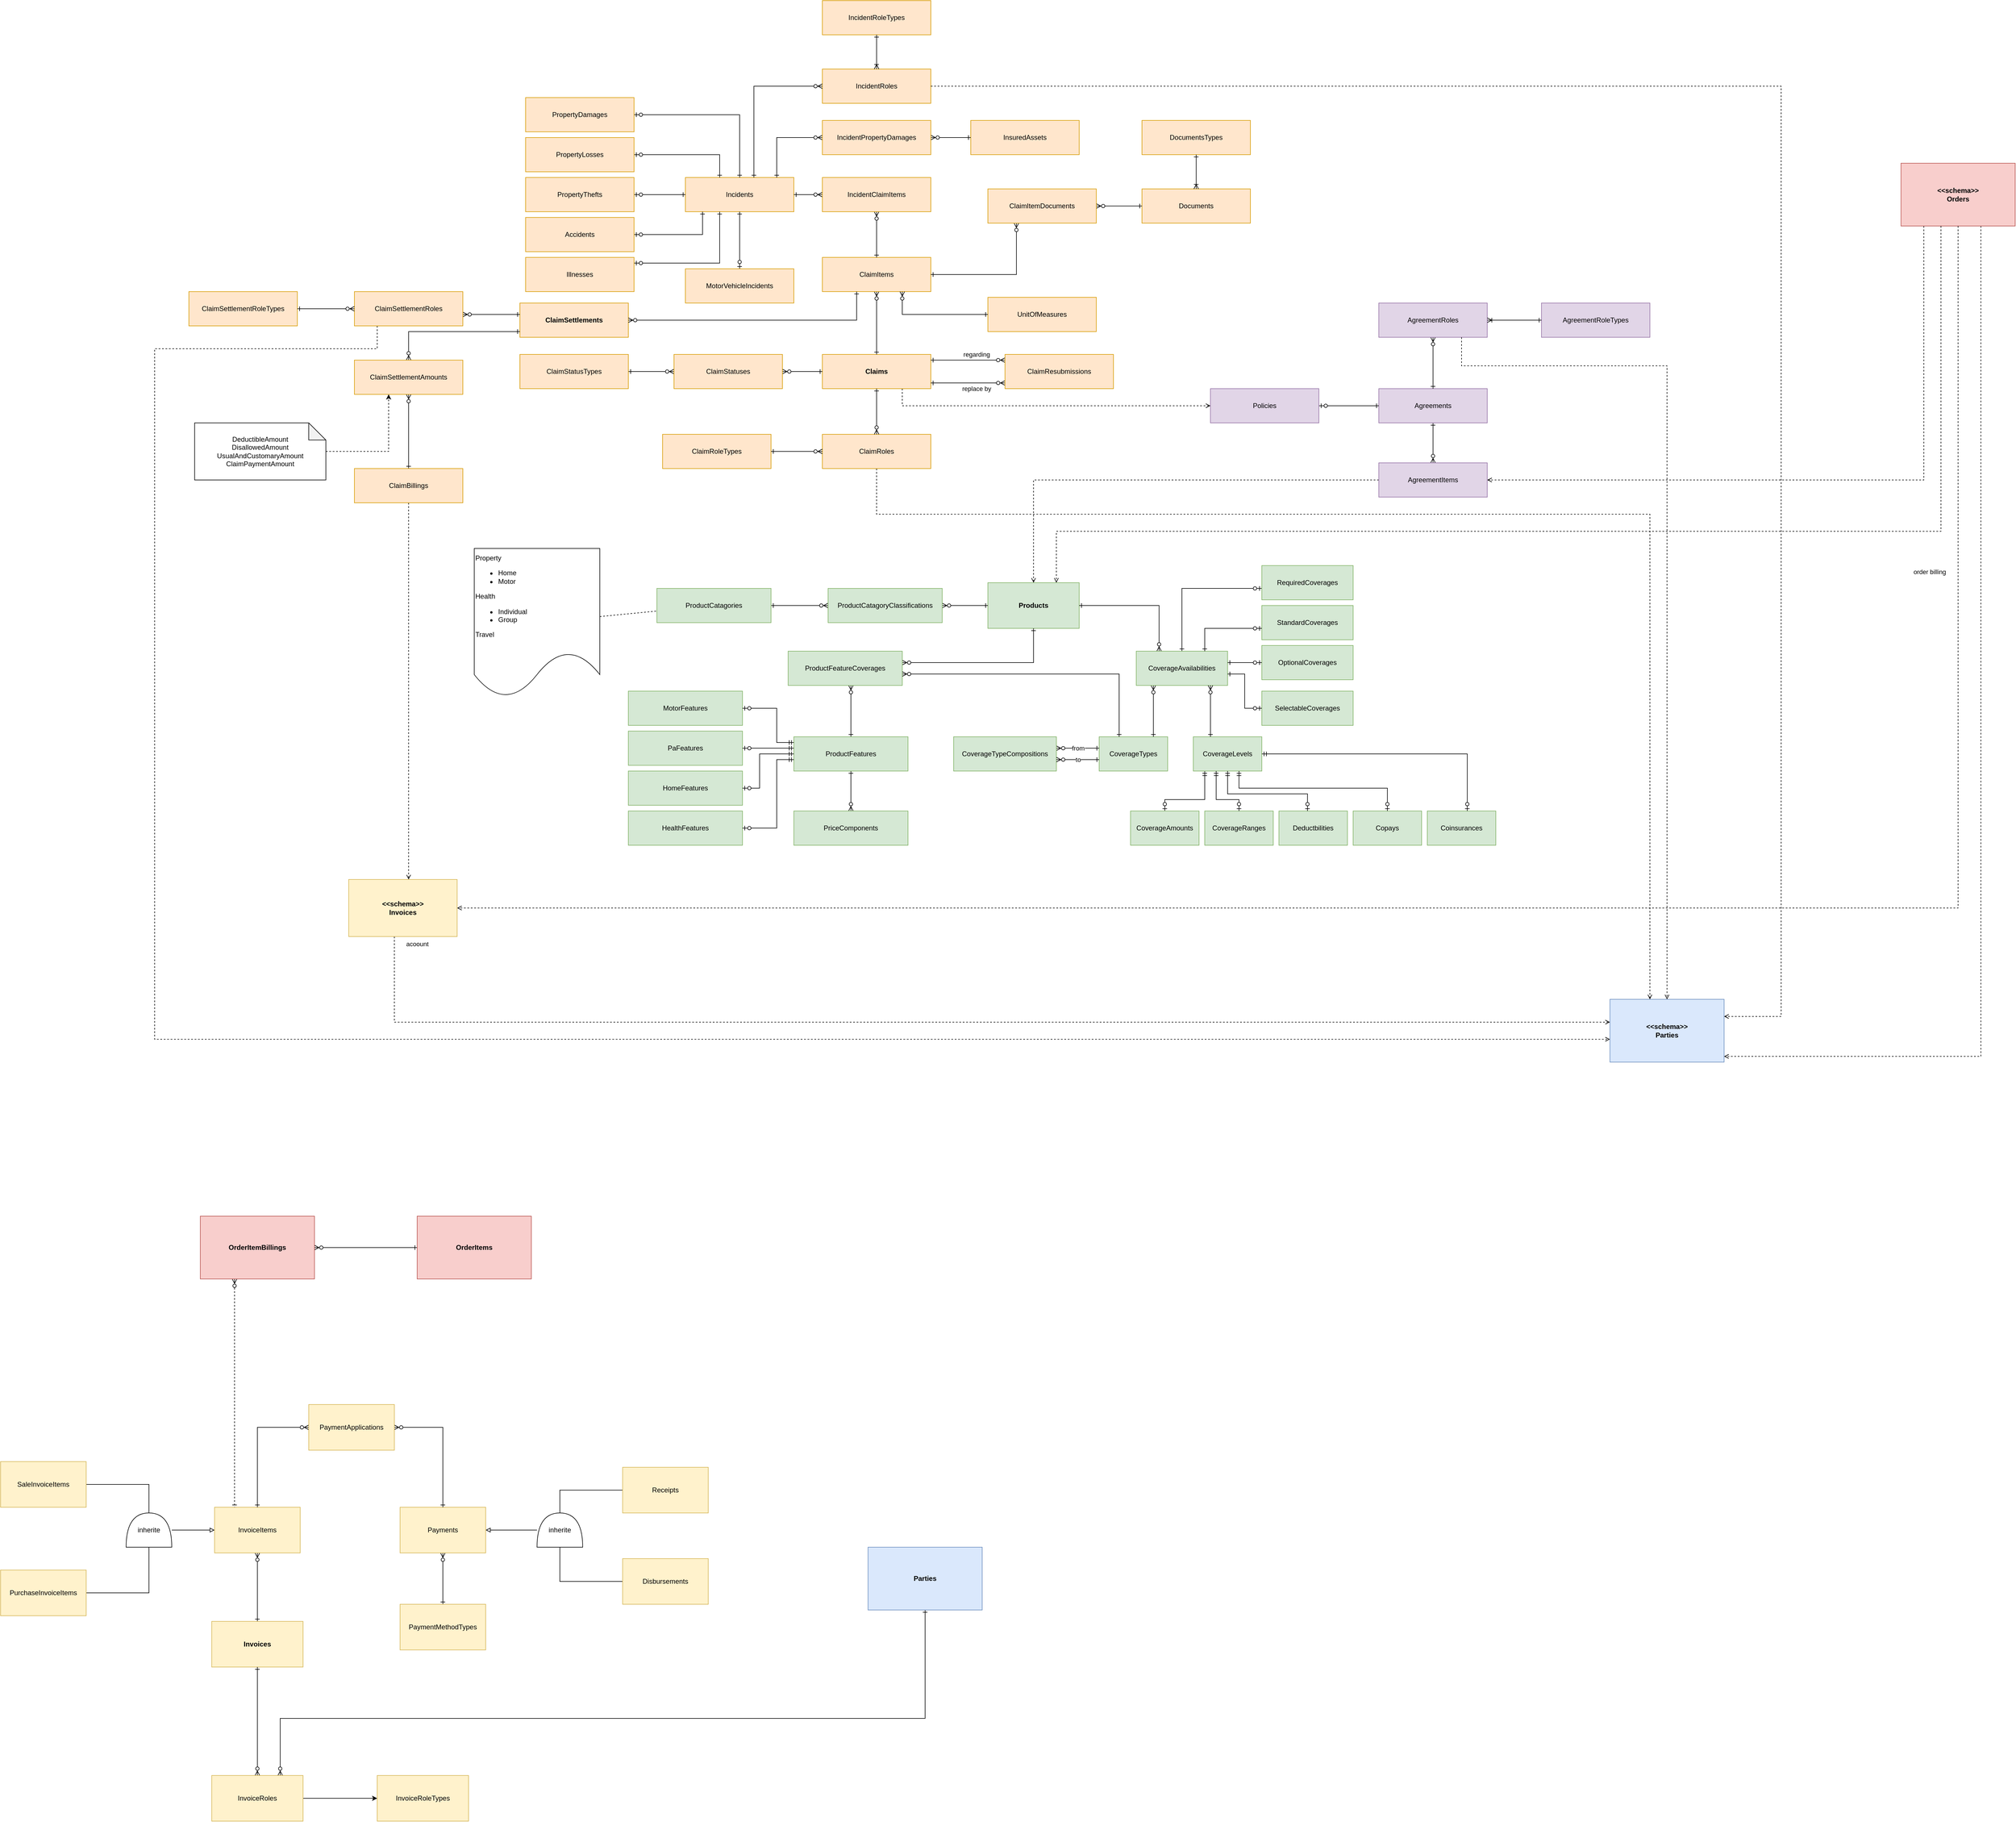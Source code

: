 <mxfile version="28.0.7">
  <diagram name="Page-1" id="UG3h2oHKd8cI5t2Z76ql">
    <mxGraphModel dx="2864" dy="1684" grid="1" gridSize="10" guides="1" tooltips="1" connect="1" arrows="1" fold="1" page="1" pageScale="1" pageWidth="850" pageHeight="1100" math="0" shadow="0">
      <root>
        <mxCell id="0" />
        <mxCell id="1" parent="0" />
        <mxCell id="Gwfefa4xqPAHv9ycmTIK-1" value="Products" style="rounded=0;whiteSpace=wrap;html=1;fontStyle=1;fillColor=#d5e8d4;strokeColor=#82b366;" parent="1" vertex="1">
          <mxGeometry x="230" y="240" width="160" height="80" as="geometry" />
        </mxCell>
        <mxCell id="Gwfefa4xqPAHv9ycmTIK-2" value="CoverageTypes" style="rounded=0;whiteSpace=wrap;html=1;fillColor=#d5e8d4;strokeColor=#82b366;" parent="1" vertex="1">
          <mxGeometry x="425" y="510" width="120" height="60" as="geometry" />
        </mxCell>
        <mxCell id="Gwfefa4xqPAHv9ycmTIK-4" style="edgeStyle=orthogonalEdgeStyle;rounded=0;orthogonalLoop=1;jettySize=auto;html=1;endArrow=ERone;endFill=0;startArrow=ERzeroToMany;startFill=0;" parent="1" source="Gwfefa4xqPAHv9ycmTIK-3" target="Gwfefa4xqPAHv9ycmTIK-2" edge="1">
          <mxGeometry relative="1" as="geometry">
            <Array as="points">
              <mxPoint x="520" y="470" />
              <mxPoint x="520" y="470" />
            </Array>
          </mxGeometry>
        </mxCell>
        <mxCell id="Gwfefa4xqPAHv9ycmTIK-18" style="edgeStyle=orthogonalEdgeStyle;rounded=0;orthogonalLoop=1;jettySize=auto;html=1;endArrow=ERone;endFill=0;startArrow=ERzeroToMany;startFill=0;" parent="1" source="Gwfefa4xqPAHv9ycmTIK-3" target="Gwfefa4xqPAHv9ycmTIK-1" edge="1">
          <mxGeometry relative="1" as="geometry">
            <Array as="points">
              <mxPoint x="530" y="280" />
            </Array>
          </mxGeometry>
        </mxCell>
        <mxCell id="Gwfefa4xqPAHv9ycmTIK-20" style="edgeStyle=orthogonalEdgeStyle;rounded=0;orthogonalLoop=1;jettySize=auto;html=1;startArrow=ERone;startFill=0;endArrow=ERzeroToOne;endFill=0;" parent="1" source="Gwfefa4xqPAHv9ycmTIK-3" target="Gwfefa4xqPAHv9ycmTIK-19" edge="1">
          <mxGeometry relative="1" as="geometry">
            <Array as="points">
              <mxPoint x="570" y="250" />
            </Array>
          </mxGeometry>
        </mxCell>
        <mxCell id="Gwfefa4xqPAHv9ycmTIK-3" value="CoverageAvailabilities" style="rounded=0;whiteSpace=wrap;html=1;fillColor=#d5e8d4;strokeColor=#82b366;" parent="1" vertex="1">
          <mxGeometry x="490" y="360" width="160" height="60" as="geometry" />
        </mxCell>
        <mxCell id="Gwfefa4xqPAHv9ycmTIK-13" style="edgeStyle=orthogonalEdgeStyle;rounded=0;orthogonalLoop=1;jettySize=auto;html=1;startArrow=ERmandOne;startFill=0;endArrow=ERzeroToOne;endFill=0;" parent="1" source="Gwfefa4xqPAHv9ycmTIK-5" target="Gwfefa4xqPAHv9ycmTIK-8" edge="1">
          <mxGeometry relative="1" as="geometry">
            <Array as="points">
              <mxPoint x="610" y="620" />
              <mxPoint x="540" y="620" />
            </Array>
          </mxGeometry>
        </mxCell>
        <mxCell id="Gwfefa4xqPAHv9ycmTIK-5" value="CoverageLevels" style="rounded=0;whiteSpace=wrap;html=1;fillColor=#d5e8d4;strokeColor=#82b366;" parent="1" vertex="1">
          <mxGeometry x="590" y="510" width="120" height="60" as="geometry" />
        </mxCell>
        <mxCell id="Gwfefa4xqPAHv9ycmTIK-6" style="edgeStyle=orthogonalEdgeStyle;rounded=0;orthogonalLoop=1;jettySize=auto;html=1;endArrow=ERone;endFill=0;startArrow=ERzeroToMany;startFill=0;" parent="1" source="Gwfefa4xqPAHv9ycmTIK-3" target="Gwfefa4xqPAHv9ycmTIK-5" edge="1">
          <mxGeometry relative="1" as="geometry">
            <mxPoint x="640" y="450" as="sourcePoint" />
            <mxPoint x="640" y="550" as="targetPoint" />
            <Array as="points">
              <mxPoint x="620" y="470" />
              <mxPoint x="620" y="470" />
            </Array>
          </mxGeometry>
        </mxCell>
        <mxCell id="Gwfefa4xqPAHv9ycmTIK-8" value="CoverageAmounts" style="rounded=0;whiteSpace=wrap;html=1;fillColor=#d5e8d4;strokeColor=#82b366;" parent="1" vertex="1">
          <mxGeometry x="480" y="640" width="120" height="60" as="geometry" />
        </mxCell>
        <mxCell id="Gwfefa4xqPAHv9ycmTIK-9" value="CoverageRanges" style="rounded=0;whiteSpace=wrap;html=1;fillColor=#d5e8d4;strokeColor=#82b366;" parent="1" vertex="1">
          <mxGeometry x="610" y="640" width="120" height="60" as="geometry" />
        </mxCell>
        <mxCell id="Gwfefa4xqPAHv9ycmTIK-10" value="Deductbilities" style="rounded=0;whiteSpace=wrap;html=1;fillColor=#d5e8d4;strokeColor=#82b366;" parent="1" vertex="1">
          <mxGeometry x="740" y="640" width="120" height="60" as="geometry" />
        </mxCell>
        <mxCell id="Gwfefa4xqPAHv9ycmTIK-11" value="Copays" style="rounded=0;whiteSpace=wrap;html=1;fillColor=#d5e8d4;strokeColor=#82b366;" parent="1" vertex="1">
          <mxGeometry x="870" y="640" width="120" height="60" as="geometry" />
        </mxCell>
        <mxCell id="Gwfefa4xqPAHv9ycmTIK-12" value="Coinsurances" style="rounded=0;whiteSpace=wrap;html=1;fillColor=#d5e8d4;strokeColor=#82b366;" parent="1" vertex="1">
          <mxGeometry x="1000" y="640" width="120" height="60" as="geometry" />
        </mxCell>
        <mxCell id="Gwfefa4xqPAHv9ycmTIK-14" style="edgeStyle=orthogonalEdgeStyle;rounded=0;orthogonalLoop=1;jettySize=auto;html=1;startArrow=ERmandOne;startFill=0;endArrow=ERzeroToOne;endFill=0;" parent="1" source="Gwfefa4xqPAHv9ycmTIK-5" target="Gwfefa4xqPAHv9ycmTIK-9" edge="1">
          <mxGeometry relative="1" as="geometry">
            <mxPoint x="900" y="590" as="sourcePoint" />
            <mxPoint x="790" y="650" as="targetPoint" />
            <Array as="points">
              <mxPoint x="630" y="620" />
              <mxPoint x="670" y="620" />
            </Array>
          </mxGeometry>
        </mxCell>
        <mxCell id="Gwfefa4xqPAHv9ycmTIK-15" style="edgeStyle=orthogonalEdgeStyle;rounded=0;orthogonalLoop=1;jettySize=auto;html=1;startArrow=ERmandOne;startFill=0;endArrow=ERzeroToOne;endFill=0;" parent="1" source="Gwfefa4xqPAHv9ycmTIK-5" target="Gwfefa4xqPAHv9ycmTIK-10" edge="1">
          <mxGeometry relative="1" as="geometry">
            <mxPoint x="760" y="590" as="sourcePoint" />
            <mxPoint x="790" y="650" as="targetPoint" />
            <Array as="points">
              <mxPoint x="650" y="610" />
              <mxPoint x="790" y="610" />
            </Array>
          </mxGeometry>
        </mxCell>
        <mxCell id="Gwfefa4xqPAHv9ycmTIK-16" style="edgeStyle=orthogonalEdgeStyle;rounded=0;orthogonalLoop=1;jettySize=auto;html=1;startArrow=ERmandOne;startFill=0;endArrow=ERzeroToOne;endFill=0;" parent="1" source="Gwfefa4xqPAHv9ycmTIK-5" target="Gwfefa4xqPAHv9ycmTIK-11" edge="1">
          <mxGeometry relative="1" as="geometry">
            <mxPoint x="800" y="570" as="sourcePoint" />
            <mxPoint x="940" y="630" as="targetPoint" />
            <Array as="points">
              <mxPoint x="670" y="600" />
              <mxPoint x="930" y="600" />
            </Array>
          </mxGeometry>
        </mxCell>
        <mxCell id="Gwfefa4xqPAHv9ycmTIK-17" style="edgeStyle=orthogonalEdgeStyle;rounded=0;orthogonalLoop=1;jettySize=auto;html=1;startArrow=ERmandOne;startFill=0;endArrow=ERzeroToOne;endFill=0;" parent="1" source="Gwfefa4xqPAHv9ycmTIK-5" target="Gwfefa4xqPAHv9ycmTIK-12" edge="1">
          <mxGeometry relative="1" as="geometry">
            <mxPoint x="880" y="560" as="sourcePoint" />
            <mxPoint x="1020" y="620" as="targetPoint" />
            <Array as="points">
              <mxPoint x="1070" y="540" />
            </Array>
          </mxGeometry>
        </mxCell>
        <mxCell id="Gwfefa4xqPAHv9ycmTIK-19" value="RequiredCoverages" style="rounded=0;whiteSpace=wrap;html=1;fillColor=#d5e8d4;strokeColor=#82b366;" parent="1" vertex="1">
          <mxGeometry x="710" y="210" width="160" height="60" as="geometry" />
        </mxCell>
        <mxCell id="Gwfefa4xqPAHv9ycmTIK-21" value="StandardCoverages" style="rounded=0;whiteSpace=wrap;html=1;fillColor=#d5e8d4;strokeColor=#82b366;" parent="1" vertex="1">
          <mxGeometry x="710" y="280" width="160" height="60" as="geometry" />
        </mxCell>
        <mxCell id="Gwfefa4xqPAHv9ycmTIK-22" value="OptionalCoverages" style="rounded=0;whiteSpace=wrap;html=1;fillColor=#d5e8d4;strokeColor=#82b366;" parent="1" vertex="1">
          <mxGeometry x="710" y="350" width="160" height="60" as="geometry" />
        </mxCell>
        <mxCell id="Gwfefa4xqPAHv9ycmTIK-23" value="SelectableCoverages" style="rounded=0;whiteSpace=wrap;html=1;fillColor=#d5e8d4;strokeColor=#82b366;" parent="1" vertex="1">
          <mxGeometry x="710" y="430" width="160" height="60" as="geometry" />
        </mxCell>
        <mxCell id="Gwfefa4xqPAHv9ycmTIK-24" style="edgeStyle=orthogonalEdgeStyle;rounded=0;orthogonalLoop=1;jettySize=auto;html=1;startArrow=ERone;startFill=0;endArrow=ERzeroToOne;endFill=0;" parent="1" source="Gwfefa4xqPAHv9ycmTIK-3" target="Gwfefa4xqPAHv9ycmTIK-21" edge="1">
          <mxGeometry relative="1" as="geometry">
            <mxPoint x="920" y="430" as="sourcePoint" />
            <mxPoint x="1060" y="320" as="targetPoint" />
            <Array as="points">
              <mxPoint x="610" y="320" />
            </Array>
          </mxGeometry>
        </mxCell>
        <mxCell id="Gwfefa4xqPAHv9ycmTIK-25" style="edgeStyle=orthogonalEdgeStyle;rounded=0;orthogonalLoop=1;jettySize=auto;html=1;startArrow=ERone;startFill=0;endArrow=ERzeroToOne;endFill=0;" parent="1" source="Gwfefa4xqPAHv9ycmTIK-3" target="Gwfefa4xqPAHv9ycmTIK-22" edge="1">
          <mxGeometry relative="1" as="geometry">
            <mxPoint x="930" y="450" as="sourcePoint" />
            <mxPoint x="1030" y="410" as="targetPoint" />
            <Array as="points">
              <mxPoint x="670" y="380" />
              <mxPoint x="670" y="380" />
            </Array>
          </mxGeometry>
        </mxCell>
        <mxCell id="Gwfefa4xqPAHv9ycmTIK-26" style="edgeStyle=orthogonalEdgeStyle;rounded=0;orthogonalLoop=1;jettySize=auto;html=1;startArrow=ERone;startFill=0;endArrow=ERzeroToOne;endFill=0;" parent="1" source="Gwfefa4xqPAHv9ycmTIK-3" target="Gwfefa4xqPAHv9ycmTIK-23" edge="1">
          <mxGeometry relative="1" as="geometry">
            <mxPoint x="670" y="440" as="sourcePoint" />
            <mxPoint x="730" y="440" as="targetPoint" />
            <Array as="points">
              <mxPoint x="680" y="400" />
              <mxPoint x="680" y="460" />
            </Array>
          </mxGeometry>
        </mxCell>
        <mxCell id="Gwfefa4xqPAHv9ycmTIK-28" value="from" style="edgeStyle=orthogonalEdgeStyle;rounded=0;orthogonalLoop=1;jettySize=auto;html=1;endArrow=ERone;endFill=0;startArrow=ERzeroToMany;startFill=0;" parent="1" source="Gwfefa4xqPAHv9ycmTIK-27" target="Gwfefa4xqPAHv9ycmTIK-2" edge="1">
          <mxGeometry relative="1" as="geometry">
            <Array as="points">
              <mxPoint x="390" y="530" />
              <mxPoint x="390" y="530" />
            </Array>
          </mxGeometry>
        </mxCell>
        <mxCell id="Gwfefa4xqPAHv9ycmTIK-27" value="CoverageTypeCompositions" style="rounded=0;whiteSpace=wrap;html=1;fillColor=#d5e8d4;strokeColor=#82b366;" parent="1" vertex="1">
          <mxGeometry x="170" y="510" width="180" height="60" as="geometry" />
        </mxCell>
        <mxCell id="Gwfefa4xqPAHv9ycmTIK-29" value="to" style="edgeStyle=orthogonalEdgeStyle;rounded=0;orthogonalLoop=1;jettySize=auto;html=1;endArrow=ERone;endFill=0;startArrow=ERzeroToMany;startFill=0;" parent="1" source="Gwfefa4xqPAHv9ycmTIK-27" target="Gwfefa4xqPAHv9ycmTIK-2" edge="1">
          <mxGeometry relative="1" as="geometry">
            <mxPoint x="370" y="570" as="sourcePoint" />
            <mxPoint x="480" y="570" as="targetPoint" />
            <Array as="points">
              <mxPoint x="370" y="550" />
              <mxPoint x="370" y="550" />
            </Array>
          </mxGeometry>
        </mxCell>
        <mxCell id="Gwfefa4xqPAHv9ycmTIK-31" style="edgeStyle=orthogonalEdgeStyle;rounded=0;orthogonalLoop=1;jettySize=auto;html=1;endArrow=ERone;endFill=0;startArrow=ERzeroToMany;startFill=0;" parent="1" source="Gwfefa4xqPAHv9ycmTIK-30" target="Gwfefa4xqPAHv9ycmTIK-1" edge="1">
          <mxGeometry relative="1" as="geometry">
            <Array as="points">
              <mxPoint x="10" y="280" />
            </Array>
          </mxGeometry>
        </mxCell>
        <mxCell id="Gwfefa4xqPAHv9ycmTIK-33" style="edgeStyle=orthogonalEdgeStyle;rounded=0;orthogonalLoop=1;jettySize=auto;html=1;endArrow=ERone;endFill=0;startArrow=ERzeroToMany;startFill=0;" parent="1" source="Gwfefa4xqPAHv9ycmTIK-30" target="Gwfefa4xqPAHv9ycmTIK-32" edge="1">
          <mxGeometry relative="1" as="geometry" />
        </mxCell>
        <mxCell id="Gwfefa4xqPAHv9ycmTIK-30" value="ProductCatagoryClassifications" style="rounded=0;whiteSpace=wrap;html=1;fillColor=#d5e8d4;strokeColor=#82b366;" parent="1" vertex="1">
          <mxGeometry x="-50" y="250" width="200" height="60" as="geometry" />
        </mxCell>
        <mxCell id="Gwfefa4xqPAHv9ycmTIK-32" value="ProductCatagories" style="rounded=0;whiteSpace=wrap;html=1;fillColor=#d5e8d4;strokeColor=#82b366;" parent="1" vertex="1">
          <mxGeometry x="-350" y="250" width="200" height="60" as="geometry" />
        </mxCell>
        <mxCell id="Gwfefa4xqPAHv9ycmTIK-35" style="rounded=0;orthogonalLoop=1;jettySize=auto;html=1;dashed=1;endArrow=none;endFill=0;" parent="1" source="Gwfefa4xqPAHv9ycmTIK-34" target="Gwfefa4xqPAHv9ycmTIK-32" edge="1">
          <mxGeometry relative="1" as="geometry" />
        </mxCell>
        <mxCell id="Gwfefa4xqPAHv9ycmTIK-34" value="Property&lt;div style=&quot;&quot;&gt;&lt;ul&gt;&lt;li&gt;Home&lt;/li&gt;&lt;li&gt;Motor&lt;/li&gt;&lt;/ul&gt;&lt;/div&gt;&lt;div&gt;Health&lt;/div&gt;&lt;div&gt;&lt;ul&gt;&lt;li&gt;Individual&lt;/li&gt;&lt;li&gt;Group&lt;/li&gt;&lt;/ul&gt;&lt;div&gt;Travel&lt;/div&gt;&lt;/div&gt;&lt;div&gt;&lt;br&gt;&lt;/div&gt;" style="shape=document;whiteSpace=wrap;html=1;boundedLbl=1;align=left;verticalAlign=middle;" parent="1" vertex="1">
          <mxGeometry x="-670" y="180" width="220" height="260" as="geometry" />
        </mxCell>
        <mxCell id="Gwfefa4xqPAHv9ycmTIK-39" style="edgeStyle=orthogonalEdgeStyle;rounded=0;orthogonalLoop=1;jettySize=auto;html=1;endArrow=ERone;endFill=0;startArrow=ERzeroToMany;startFill=0;" parent="1" source="Gwfefa4xqPAHv9ycmTIK-38" target="Gwfefa4xqPAHv9ycmTIK-1" edge="1">
          <mxGeometry relative="1" as="geometry">
            <Array as="points">
              <mxPoint x="310" y="380" />
            </Array>
          </mxGeometry>
        </mxCell>
        <mxCell id="Gwfefa4xqPAHv9ycmTIK-43" style="edgeStyle=orthogonalEdgeStyle;rounded=0;orthogonalLoop=1;jettySize=auto;html=1;startArrow=ERzeroToMany;startFill=0;endArrow=ERone;endFill=0;" parent="1" source="Gwfefa4xqPAHv9ycmTIK-38" target="Gwfefa4xqPAHv9ycmTIK-40" edge="1">
          <mxGeometry relative="1" as="geometry">
            <Array as="points">
              <mxPoint x="-10" y="450" />
              <mxPoint x="-10" y="450" />
            </Array>
          </mxGeometry>
        </mxCell>
        <mxCell id="Gwfefa4xqPAHv9ycmTIK-38" value="ProductFeatureCoverages" style="rounded=0;whiteSpace=wrap;html=1;fillColor=#d5e8d4;strokeColor=#82b366;" parent="1" vertex="1">
          <mxGeometry x="-120" y="360" width="200" height="60" as="geometry" />
        </mxCell>
        <mxCell id="Gwfefa4xqPAHv9ycmTIK-42" style="edgeStyle=orthogonalEdgeStyle;rounded=0;orthogonalLoop=1;jettySize=auto;html=1;startArrow=ERone;startFill=0;endArrow=ERzeroToMany;endFill=0;" parent="1" source="Gwfefa4xqPAHv9ycmTIK-40" target="Gwfefa4xqPAHv9ycmTIK-41" edge="1">
          <mxGeometry relative="1" as="geometry" />
        </mxCell>
        <mxCell id="Gwfefa4xqPAHv9ycmTIK-40" value="ProductFeatures" style="rounded=0;whiteSpace=wrap;html=1;fillColor=#d5e8d4;strokeColor=#82b366;" parent="1" vertex="1">
          <mxGeometry x="-110" y="510" width="200" height="60" as="geometry" />
        </mxCell>
        <mxCell id="Gwfefa4xqPAHv9ycmTIK-41" value="PriceComponents" style="rounded=0;whiteSpace=wrap;html=1;fillColor=#d5e8d4;strokeColor=#82b366;" parent="1" vertex="1">
          <mxGeometry x="-110" y="640" width="200" height="60" as="geometry" />
        </mxCell>
        <mxCell id="Gwfefa4xqPAHv9ycmTIK-44" style="edgeStyle=orthogonalEdgeStyle;rounded=0;orthogonalLoop=1;jettySize=auto;html=1;endArrow=ERone;endFill=0;startArrow=ERzeroToMany;startFill=0;" parent="1" source="Gwfefa4xqPAHv9ycmTIK-38" target="Gwfefa4xqPAHv9ycmTIK-2" edge="1">
          <mxGeometry relative="1" as="geometry">
            <mxPoint x="260" y="530" as="sourcePoint" />
            <mxPoint x="490" y="470" as="targetPoint" />
            <Array as="points">
              <mxPoint x="460" y="400" />
            </Array>
          </mxGeometry>
        </mxCell>
        <mxCell id="Gwfefa4xqPAHv9ycmTIK-45" value="MotorFeatures" style="rounded=0;whiteSpace=wrap;html=1;fillColor=#d5e8d4;strokeColor=#82b366;" parent="1" vertex="1">
          <mxGeometry x="-400" y="430" width="200" height="60" as="geometry" />
        </mxCell>
        <mxCell id="Gwfefa4xqPAHv9ycmTIK-46" value="PaFeatures" style="rounded=0;whiteSpace=wrap;html=1;fillColor=#d5e8d4;strokeColor=#82b366;" parent="1" vertex="1">
          <mxGeometry x="-400" y="500" width="200" height="60" as="geometry" />
        </mxCell>
        <mxCell id="Gwfefa4xqPAHv9ycmTIK-47" value="HomeFeatures" style="rounded=0;whiteSpace=wrap;html=1;fillColor=#d5e8d4;strokeColor=#82b366;" parent="1" vertex="1">
          <mxGeometry x="-400" y="570" width="200" height="60" as="geometry" />
        </mxCell>
        <mxCell id="Gwfefa4xqPAHv9ycmTIK-48" value="HealthFeatures" style="rounded=0;whiteSpace=wrap;html=1;fillColor=#d5e8d4;strokeColor=#82b366;" parent="1" vertex="1">
          <mxGeometry x="-400" y="640" width="200" height="60" as="geometry" />
        </mxCell>
        <mxCell id="Gwfefa4xqPAHv9ycmTIK-49" style="edgeStyle=orthogonalEdgeStyle;rounded=0;orthogonalLoop=1;jettySize=auto;html=1;startArrow=ERmandOne;startFill=0;endArrow=ERzeroToOne;endFill=0;" parent="1" source="Gwfefa4xqPAHv9ycmTIK-40" target="Gwfefa4xqPAHv9ycmTIK-45" edge="1">
          <mxGeometry relative="1" as="geometry">
            <mxPoint x="-60" y="450" as="sourcePoint" />
            <mxPoint x="-130" y="520" as="targetPoint" />
            <Array as="points">
              <mxPoint x="-140" y="520" />
              <mxPoint x="-140" y="460" />
            </Array>
          </mxGeometry>
        </mxCell>
        <mxCell id="Gwfefa4xqPAHv9ycmTIK-50" style="edgeStyle=orthogonalEdgeStyle;rounded=0;orthogonalLoop=1;jettySize=auto;html=1;startArrow=ERmandOne;startFill=0;endArrow=ERzeroToOne;endFill=0;" parent="1" source="Gwfefa4xqPAHv9ycmTIK-40" target="Gwfefa4xqPAHv9ycmTIK-46" edge="1">
          <mxGeometry relative="1" as="geometry">
            <mxPoint x="-10" y="610" as="sourcePoint" />
            <mxPoint x="-150" y="560" as="targetPoint" />
            <Array as="points">
              <mxPoint x="-140" y="530" />
              <mxPoint x="-140" y="530" />
            </Array>
          </mxGeometry>
        </mxCell>
        <mxCell id="Gwfefa4xqPAHv9ycmTIK-51" style="edgeStyle=orthogonalEdgeStyle;rounded=0;orthogonalLoop=1;jettySize=auto;html=1;startArrow=ERmandOne;startFill=0;endArrow=ERzeroToOne;endFill=0;" parent="1" source="Gwfefa4xqPAHv9ycmTIK-40" target="Gwfefa4xqPAHv9ycmTIK-47" edge="1">
          <mxGeometry relative="1" as="geometry">
            <mxPoint x="-10" y="630" as="sourcePoint" />
            <mxPoint x="-150" y="580" as="targetPoint" />
            <Array as="points">
              <mxPoint x="-170" y="540" />
              <mxPoint x="-170" y="600" />
            </Array>
          </mxGeometry>
        </mxCell>
        <mxCell id="Gwfefa4xqPAHv9ycmTIK-52" style="edgeStyle=orthogonalEdgeStyle;rounded=0;orthogonalLoop=1;jettySize=auto;html=1;startArrow=ERmandOne;startFill=0;endArrow=ERzeroToOne;endFill=0;" parent="1" source="Gwfefa4xqPAHv9ycmTIK-40" target="Gwfefa4xqPAHv9ycmTIK-48" edge="1">
          <mxGeometry relative="1" as="geometry">
            <mxPoint x="10" y="660" as="sourcePoint" />
            <mxPoint x="-130" y="610" as="targetPoint" />
            <Array as="points">
              <mxPoint x="-140" y="550" />
              <mxPoint x="-140" y="670" />
            </Array>
          </mxGeometry>
        </mxCell>
        <mxCell id="Gwfefa4xqPAHv9ycmTIK-54" style="edgeStyle=orthogonalEdgeStyle;rounded=0;orthogonalLoop=1;jettySize=auto;html=1;endArrow=open;endFill=0;startArrow=none;startFill=0;dashed=1;" parent="1" source="oErXkipmvM2q--g5pRgf-3" target="Gwfefa4xqPAHv9ycmTIK-1" edge="1">
          <mxGeometry relative="1" as="geometry">
            <Array as="points">
              <mxPoint x="310" y="60" />
            </Array>
          </mxGeometry>
        </mxCell>
        <mxCell id="oErXkipmvM2q--g5pRgf-4" style="edgeStyle=orthogonalEdgeStyle;rounded=0;orthogonalLoop=1;jettySize=auto;html=1;endArrow=ERzeroToMany;endFill=0;startArrow=ERone;startFill=0;" parent="1" source="Gwfefa4xqPAHv9ycmTIK-53" target="oErXkipmvM2q--g5pRgf-3" edge="1">
          <mxGeometry relative="1" as="geometry" />
        </mxCell>
        <mxCell id="Gwfefa4xqPAHv9ycmTIK-53" value="Agreements" style="rounded=0;whiteSpace=wrap;html=1;fillColor=#e1d5e7;strokeColor=#9673a6;" parent="1" vertex="1">
          <mxGeometry x="915" y="-100" width="190" height="60" as="geometry" />
        </mxCell>
        <mxCell id="Gwfefa4xqPAHv9ycmTIK-56" style="edgeStyle=orthogonalEdgeStyle;rounded=0;orthogonalLoop=1;jettySize=auto;html=1;endArrow=ERone;endFill=0;startArrow=ERzeroToMany;startFill=0;" parent="1" source="Gwfefa4xqPAHv9ycmTIK-55" target="Gwfefa4xqPAHv9ycmTIK-53" edge="1">
          <mxGeometry relative="1" as="geometry" />
        </mxCell>
        <mxCell id="Gwfefa4xqPAHv9ycmTIK-55" value="AgreementRoles" style="rounded=0;whiteSpace=wrap;html=1;fillColor=#e1d5e7;strokeColor=#9673a6;" parent="1" vertex="1">
          <mxGeometry x="915" y="-250" width="190" height="60" as="geometry" />
        </mxCell>
        <mxCell id="Gwfefa4xqPAHv9ycmTIK-57" value="&lt;div&gt;&amp;lt;&amp;lt;schema&amp;gt;&amp;gt;&lt;/div&gt;Parties" style="rounded=0;whiteSpace=wrap;html=1;fontStyle=1;fillColor=#dae8fc;strokeColor=#6c8ebf;" parent="1" vertex="1">
          <mxGeometry x="1320" y="970" width="200" height="110" as="geometry" />
        </mxCell>
        <mxCell id="Gwfefa4xqPAHv9ycmTIK-59" style="edgeStyle=orthogonalEdgeStyle;rounded=0;orthogonalLoop=1;jettySize=auto;html=1;startArrow=ERzeroToOne;startFill=0;endArrow=ERone;endFill=0;" parent="1" source="Gwfefa4xqPAHv9ycmTIK-58" target="Gwfefa4xqPAHv9ycmTIK-53" edge="1">
          <mxGeometry relative="1" as="geometry" />
        </mxCell>
        <mxCell id="Gwfefa4xqPAHv9ycmTIK-58" value="Policies" style="rounded=0;whiteSpace=wrap;html=1;fillColor=#e1d5e7;strokeColor=#9673a6;" parent="1" vertex="1">
          <mxGeometry x="620" y="-100" width="190" height="60" as="geometry" />
        </mxCell>
        <mxCell id="Gwfefa4xqPAHv9ycmTIK-60" style="edgeStyle=orthogonalEdgeStyle;rounded=0;orthogonalLoop=1;jettySize=auto;html=1;endArrow=open;endFill=0;startArrow=none;startFill=0;dashed=1;" parent="1" source="Gwfefa4xqPAHv9ycmTIK-55" target="Gwfefa4xqPAHv9ycmTIK-57" edge="1">
          <mxGeometry relative="1" as="geometry">
            <mxPoint x="650" y="-150" as="sourcePoint" />
            <mxPoint x="650" y="-50" as="targetPoint" />
            <Array as="points">
              <mxPoint x="1060" y="-140" />
              <mxPoint x="1420" y="-140" />
            </Array>
          </mxGeometry>
        </mxCell>
        <mxCell id="Gwfefa4xqPAHv9ycmTIK-64" style="edgeStyle=orthogonalEdgeStyle;rounded=0;orthogonalLoop=1;jettySize=auto;html=1;startArrow=none;startFill=0;endArrow=open;endFill=0;dashed=1;" parent="1" source="Gwfefa4xqPAHv9ycmTIK-63" target="Gwfefa4xqPAHv9ycmTIK-58" edge="1">
          <mxGeometry relative="1" as="geometry">
            <Array as="points">
              <mxPoint x="80" y="-70" />
            </Array>
          </mxGeometry>
        </mxCell>
        <mxCell id="Gwfefa4xqPAHv9ycmTIK-63" value="Claims" style="rounded=0;whiteSpace=wrap;html=1;fillColor=#ffe6cc;strokeColor=#d79b00;fontStyle=1" parent="1" vertex="1">
          <mxGeometry x="-60" y="-160" width="190" height="60" as="geometry" />
        </mxCell>
        <mxCell id="Gwfefa4xqPAHv9ycmTIK-66" style="edgeStyle=orthogonalEdgeStyle;rounded=0;orthogonalLoop=1;jettySize=auto;html=1;startArrow=ERzeroToMany;startFill=0;endArrow=ERone;endFill=0;" parent="1" source="Gwfefa4xqPAHv9ycmTIK-65" target="Gwfefa4xqPAHv9ycmTIK-63" edge="1">
          <mxGeometry relative="1" as="geometry" />
        </mxCell>
        <mxCell id="Gwfefa4xqPAHv9ycmTIK-65" value="ClaimItems" style="rounded=0;whiteSpace=wrap;html=1;fillColor=#ffe6cc;strokeColor=#d79b00;" parent="1" vertex="1">
          <mxGeometry x="-60" y="-330" width="190" height="60" as="geometry" />
        </mxCell>
        <mxCell id="Gwfefa4xqPAHv9ycmTIK-68" style="edgeStyle=orthogonalEdgeStyle;rounded=0;orthogonalLoop=1;jettySize=auto;html=1;startArrow=ERzeroToMany;startFill=0;endArrow=ERone;endFill=0;" parent="1" source="Gwfefa4xqPAHv9ycmTIK-67" target="Gwfefa4xqPAHv9ycmTIK-63" edge="1">
          <mxGeometry relative="1" as="geometry" />
        </mxCell>
        <mxCell id="Gwfefa4xqPAHv9ycmTIK-70" style="edgeStyle=orthogonalEdgeStyle;rounded=0;orthogonalLoop=1;jettySize=auto;html=1;endArrow=ERone;endFill=0;startArrow=ERzeroToMany;startFill=0;" parent="1" source="Gwfefa4xqPAHv9ycmTIK-67" target="Gwfefa4xqPAHv9ycmTIK-69" edge="1">
          <mxGeometry relative="1" as="geometry" />
        </mxCell>
        <mxCell id="Gwfefa4xqPAHv9ycmTIK-67" value="ClaimStatuses" style="rounded=0;whiteSpace=wrap;html=1;fillColor=#ffe6cc;strokeColor=#d79b00;" parent="1" vertex="1">
          <mxGeometry x="-320" y="-160" width="190" height="60" as="geometry" />
        </mxCell>
        <mxCell id="Gwfefa4xqPAHv9ycmTIK-69" value="ClaimStatusTypes" style="rounded=0;whiteSpace=wrap;html=1;fillColor=#ffe6cc;strokeColor=#d79b00;" parent="1" vertex="1">
          <mxGeometry x="-590" y="-160" width="190" height="60" as="geometry" />
        </mxCell>
        <mxCell id="Gwfefa4xqPAHv9ycmTIK-71" value="InsuredAssets" style="rounded=0;whiteSpace=wrap;html=1;fillColor=#ffe6cc;strokeColor=#d79b00;" parent="1" vertex="1">
          <mxGeometry x="200" y="-570" width="190" height="60" as="geometry" />
        </mxCell>
        <mxCell id="Gwfefa4xqPAHv9ycmTIK-73" value="Incidents" style="rounded=0;whiteSpace=wrap;html=1;fillColor=#ffe6cc;strokeColor=#d79b00;" parent="1" vertex="1">
          <mxGeometry x="-300" y="-470" width="190" height="60" as="geometry" />
        </mxCell>
        <mxCell id="Gwfefa4xqPAHv9ycmTIK-80" style="edgeStyle=orthogonalEdgeStyle;rounded=0;orthogonalLoop=1;jettySize=auto;html=1;startArrow=ERzeroToOne;startFill=0;endArrow=ERone;endFill=0;" parent="1" source="Gwfefa4xqPAHv9ycmTIK-74" target="Gwfefa4xqPAHv9ycmTIK-73" edge="1">
          <mxGeometry relative="1" as="geometry" />
        </mxCell>
        <mxCell id="Gwfefa4xqPAHv9ycmTIK-74" value="PropertyDamages" style="rounded=0;whiteSpace=wrap;html=1;fillColor=#ffe6cc;strokeColor=#d79b00;" parent="1" vertex="1">
          <mxGeometry x="-580" y="-610" width="190" height="60" as="geometry" />
        </mxCell>
        <mxCell id="Gwfefa4xqPAHv9ycmTIK-81" style="edgeStyle=orthogonalEdgeStyle;rounded=0;orthogonalLoop=1;jettySize=auto;html=1;startArrow=ERzeroToOne;startFill=0;endArrow=ERone;endFill=0;" parent="1" source="Gwfefa4xqPAHv9ycmTIK-75" target="Gwfefa4xqPAHv9ycmTIK-73" edge="1">
          <mxGeometry relative="1" as="geometry">
            <Array as="points">
              <mxPoint x="-240" y="-510" />
            </Array>
          </mxGeometry>
        </mxCell>
        <mxCell id="Gwfefa4xqPAHv9ycmTIK-75" value="PropertyLosses" style="rounded=0;whiteSpace=wrap;html=1;fillColor=#ffe6cc;strokeColor=#d79b00;" parent="1" vertex="1">
          <mxGeometry x="-580" y="-540" width="190" height="60" as="geometry" />
        </mxCell>
        <mxCell id="Gwfefa4xqPAHv9ycmTIK-82" style="edgeStyle=orthogonalEdgeStyle;rounded=0;orthogonalLoop=1;jettySize=auto;html=1;startArrow=ERzeroToOne;startFill=0;endArrow=ERone;endFill=0;" parent="1" source="Gwfefa4xqPAHv9ycmTIK-76" target="Gwfefa4xqPAHv9ycmTIK-73" edge="1">
          <mxGeometry relative="1" as="geometry">
            <Array as="points">
              <mxPoint x="-320" y="-440" />
              <mxPoint x="-320" y="-440" />
            </Array>
          </mxGeometry>
        </mxCell>
        <mxCell id="Gwfefa4xqPAHv9ycmTIK-76" value="PropertyThefts" style="rounded=0;whiteSpace=wrap;html=1;fillColor=#ffe6cc;strokeColor=#d79b00;" parent="1" vertex="1">
          <mxGeometry x="-580" y="-470" width="190" height="60" as="geometry" />
        </mxCell>
        <mxCell id="Gwfefa4xqPAHv9ycmTIK-83" style="edgeStyle=orthogonalEdgeStyle;rounded=0;orthogonalLoop=1;jettySize=auto;html=1;startArrow=ERzeroToOne;startFill=0;endArrow=ERone;endFill=0;" parent="1" source="Gwfefa4xqPAHv9ycmTIK-77" target="Gwfefa4xqPAHv9ycmTIK-73" edge="1">
          <mxGeometry relative="1" as="geometry">
            <Array as="points">
              <mxPoint x="-270" y="-370" />
            </Array>
          </mxGeometry>
        </mxCell>
        <mxCell id="Gwfefa4xqPAHv9ycmTIK-77" value="Accidents" style="rounded=0;whiteSpace=wrap;html=1;fillColor=#ffe6cc;strokeColor=#d79b00;" parent="1" vertex="1">
          <mxGeometry x="-580" y="-400" width="190" height="60" as="geometry" />
        </mxCell>
        <mxCell id="Gwfefa4xqPAHv9ycmTIK-84" style="edgeStyle=orthogonalEdgeStyle;rounded=0;orthogonalLoop=1;jettySize=auto;html=1;startArrow=ERzeroToOne;startFill=0;endArrow=ERone;endFill=0;" parent="1" source="Gwfefa4xqPAHv9ycmTIK-78" target="Gwfefa4xqPAHv9ycmTIK-73" edge="1">
          <mxGeometry relative="1" as="geometry">
            <Array as="points">
              <mxPoint x="-240" y="-320" />
            </Array>
          </mxGeometry>
        </mxCell>
        <mxCell id="Gwfefa4xqPAHv9ycmTIK-78" value="Illnesses" style="rounded=0;whiteSpace=wrap;html=1;fillColor=#ffe6cc;strokeColor=#d79b00;" parent="1" vertex="1">
          <mxGeometry x="-580" y="-330" width="190" height="60" as="geometry" />
        </mxCell>
        <mxCell id="Gwfefa4xqPAHv9ycmTIK-85" style="edgeStyle=orthogonalEdgeStyle;rounded=0;orthogonalLoop=1;jettySize=auto;html=1;endArrow=ERone;endFill=0;startArrow=ERzeroToOne;startFill=0;" parent="1" source="Gwfefa4xqPAHv9ycmTIK-79" target="Gwfefa4xqPAHv9ycmTIK-73" edge="1">
          <mxGeometry relative="1" as="geometry" />
        </mxCell>
        <mxCell id="Gwfefa4xqPAHv9ycmTIK-79" value="MotorVehicleIncidents" style="rounded=0;whiteSpace=wrap;html=1;fillColor=#ffe6cc;strokeColor=#d79b00;" parent="1" vertex="1">
          <mxGeometry x="-300" y="-310" width="190" height="60" as="geometry" />
        </mxCell>
        <mxCell id="Gwfefa4xqPAHv9ycmTIK-86" value="IncidentRoles" style="rounded=0;whiteSpace=wrap;html=1;fillColor=#ffe6cc;strokeColor=#d79b00;" parent="1" vertex="1">
          <mxGeometry x="-60" y="-660" width="190" height="60" as="geometry" />
        </mxCell>
        <mxCell id="Gwfefa4xqPAHv9ycmTIK-87" style="edgeStyle=orthogonalEdgeStyle;rounded=0;orthogonalLoop=1;jettySize=auto;html=1;endArrow=ERone;endFill=0;startArrow=ERzeroToMany;startFill=0;" parent="1" source="Gwfefa4xqPAHv9ycmTIK-86" target="Gwfefa4xqPAHv9ycmTIK-73" edge="1">
          <mxGeometry relative="1" as="geometry">
            <mxPoint x="240" y="-410" as="sourcePoint" />
            <mxPoint x="240" y="-320" as="targetPoint" />
            <Array as="points">
              <mxPoint x="-180" y="-630" />
            </Array>
          </mxGeometry>
        </mxCell>
        <mxCell id="Gwfefa4xqPAHv9ycmTIK-88" style="edgeStyle=orthogonalEdgeStyle;rounded=0;orthogonalLoop=1;jettySize=auto;html=1;endArrow=open;endFill=0;startArrow=none;startFill=0;dashed=1;" parent="1" source="Gwfefa4xqPAHv9ycmTIK-86" target="Gwfefa4xqPAHv9ycmTIK-57" edge="1">
          <mxGeometry relative="1" as="geometry">
            <mxPoint x="410" y="-430" as="sourcePoint" />
            <mxPoint x="1140" y="-560" as="targetPoint" />
            <Array as="points">
              <mxPoint x="1620" y="-630" />
              <mxPoint x="1620" y="1000" />
            </Array>
          </mxGeometry>
        </mxCell>
        <mxCell id="Gwfefa4xqPAHv9ycmTIK-89" value="AgreementRoleTypes" style="rounded=0;whiteSpace=wrap;html=1;fillColor=#e1d5e7;strokeColor=#9673a6;" parent="1" vertex="1">
          <mxGeometry x="1200" y="-250" width="190" height="60" as="geometry" />
        </mxCell>
        <mxCell id="Gwfefa4xqPAHv9ycmTIK-90" style="edgeStyle=orthogonalEdgeStyle;rounded=0;orthogonalLoop=1;jettySize=auto;html=1;endArrow=ERone;endFill=0;startArrow=ERoneToMany;startFill=0;" parent="1" source="Gwfefa4xqPAHv9ycmTIK-55" target="Gwfefa4xqPAHv9ycmTIK-89" edge="1">
          <mxGeometry relative="1" as="geometry">
            <mxPoint x="550" y="-70" as="sourcePoint" />
            <mxPoint x="550" y="20" as="targetPoint" />
          </mxGeometry>
        </mxCell>
        <mxCell id="Gwfefa4xqPAHv9ycmTIK-91" value="IncidentRoleTypes" style="rounded=0;whiteSpace=wrap;html=1;fillColor=#ffe6cc;strokeColor=#d79b00;" parent="1" vertex="1">
          <mxGeometry x="-60" y="-780" width="190" height="60" as="geometry" />
        </mxCell>
        <mxCell id="Gwfefa4xqPAHv9ycmTIK-92" style="edgeStyle=orthogonalEdgeStyle;rounded=0;orthogonalLoop=1;jettySize=auto;html=1;endArrow=ERone;endFill=0;startArrow=ERoneToMany;startFill=0;" parent="1" source="Gwfefa4xqPAHv9ycmTIK-86" target="Gwfefa4xqPAHv9ycmTIK-91" edge="1">
          <mxGeometry relative="1" as="geometry">
            <mxPoint x="360" y="-770" as="sourcePoint" />
            <mxPoint x="455" y="-770" as="targetPoint" />
          </mxGeometry>
        </mxCell>
        <mxCell id="Gwfefa4xqPAHv9ycmTIK-94" style="edgeStyle=orthogonalEdgeStyle;rounded=0;orthogonalLoop=1;jettySize=auto;html=1;endArrow=ERone;endFill=0;startArrow=ERzeroToMany;startFill=0;" parent="1" source="Gwfefa4xqPAHv9ycmTIK-93" target="Gwfefa4xqPAHv9ycmTIK-73" edge="1">
          <mxGeometry relative="1" as="geometry">
            <Array as="points">
              <mxPoint x="-140" y="-540" />
            </Array>
          </mxGeometry>
        </mxCell>
        <mxCell id="Gwfefa4xqPAHv9ycmTIK-95" style="edgeStyle=orthogonalEdgeStyle;rounded=0;orthogonalLoop=1;jettySize=auto;html=1;startArrow=ERzeroToMany;startFill=0;endArrow=ERone;endFill=0;" parent="1" source="Gwfefa4xqPAHv9ycmTIK-93" target="Gwfefa4xqPAHv9ycmTIK-71" edge="1">
          <mxGeometry relative="1" as="geometry" />
        </mxCell>
        <mxCell id="Gwfefa4xqPAHv9ycmTIK-93" value="IncidentPropertyDamages" style="rounded=0;whiteSpace=wrap;html=1;fillColor=#ffe6cc;strokeColor=#d79b00;" parent="1" vertex="1">
          <mxGeometry x="-60" y="-570" width="190" height="60" as="geometry" />
        </mxCell>
        <mxCell id="Gwfefa4xqPAHv9ycmTIK-97" style="edgeStyle=orthogonalEdgeStyle;rounded=0;orthogonalLoop=1;jettySize=auto;html=1;startArrow=ERzeroToMany;startFill=0;endArrow=ERone;endFill=0;" parent="1" source="Gwfefa4xqPAHv9ycmTIK-96" target="Gwfefa4xqPAHv9ycmTIK-73" edge="1">
          <mxGeometry relative="1" as="geometry" />
        </mxCell>
        <mxCell id="Gwfefa4xqPAHv9ycmTIK-98" style="edgeStyle=orthogonalEdgeStyle;rounded=0;orthogonalLoop=1;jettySize=auto;html=1;startArrow=ERzeroToMany;startFill=0;endArrow=ERone;endFill=0;" parent="1" source="Gwfefa4xqPAHv9ycmTIK-96" target="Gwfefa4xqPAHv9ycmTIK-65" edge="1">
          <mxGeometry relative="1" as="geometry">
            <Array as="points">
              <mxPoint x="35" y="-370" />
              <mxPoint x="35" y="-370" />
            </Array>
          </mxGeometry>
        </mxCell>
        <mxCell id="Gwfefa4xqPAHv9ycmTIK-96" value="IncidentClaimItems" style="rounded=0;whiteSpace=wrap;html=1;" parent="1" vertex="1">
          <mxGeometry x="-60" y="-470" width="190" height="60" as="geometry" />
        </mxCell>
        <mxCell id="Gwfefa4xqPAHv9ycmTIK-99" value="Documents" style="rounded=0;whiteSpace=wrap;html=1;fillColor=#ffe6cc;strokeColor=#d79b00;" parent="1" vertex="1">
          <mxGeometry x="500" y="-450" width="190" height="60" as="geometry" />
        </mxCell>
        <mxCell id="Gwfefa4xqPAHv9ycmTIK-101" style="edgeStyle=orthogonalEdgeStyle;rounded=0;orthogonalLoop=1;jettySize=auto;html=1;startArrow=ERzeroToMany;startFill=0;endArrow=ERone;endFill=0;" parent="1" source="Gwfefa4xqPAHv9ycmTIK-100" target="Gwfefa4xqPAHv9ycmTIK-99" edge="1">
          <mxGeometry relative="1" as="geometry" />
        </mxCell>
        <mxCell id="Gwfefa4xqPAHv9ycmTIK-102" style="edgeStyle=orthogonalEdgeStyle;rounded=0;orthogonalLoop=1;jettySize=auto;html=1;startArrow=ERzeroToMany;startFill=0;endArrow=ERone;endFill=0;" parent="1" source="Gwfefa4xqPAHv9ycmTIK-100" target="Gwfefa4xqPAHv9ycmTIK-65" edge="1">
          <mxGeometry relative="1" as="geometry">
            <Array as="points">
              <mxPoint x="280" y="-300" />
            </Array>
          </mxGeometry>
        </mxCell>
        <mxCell id="Gwfefa4xqPAHv9ycmTIK-100" value="ClaimItemDocuments" style="rounded=0;whiteSpace=wrap;html=1;fillColor=#ffe6cc;strokeColor=#d79b00;" parent="1" vertex="1">
          <mxGeometry x="230" y="-450" width="190" height="60" as="geometry" />
        </mxCell>
        <mxCell id="Gwfefa4xqPAHv9ycmTIK-103" value="DocumentsTypes" style="rounded=0;whiteSpace=wrap;html=1;fillColor=#ffe6cc;strokeColor=#d79b00;" parent="1" vertex="1">
          <mxGeometry x="500" y="-570" width="190" height="60" as="geometry" />
        </mxCell>
        <mxCell id="Gwfefa4xqPAHv9ycmTIK-104" style="edgeStyle=orthogonalEdgeStyle;rounded=0;orthogonalLoop=1;jettySize=auto;html=1;endArrow=ERone;endFill=0;startArrow=ERoneToMany;startFill=0;" parent="1" source="Gwfefa4xqPAHv9ycmTIK-99" target="Gwfefa4xqPAHv9ycmTIK-103" edge="1">
          <mxGeometry relative="1" as="geometry">
            <mxPoint x="430" y="-650" as="sourcePoint" />
            <mxPoint x="430" y="-710" as="targetPoint" />
          </mxGeometry>
        </mxCell>
        <mxCell id="Gwfefa4xqPAHv9ycmTIK-105" value="ClaimSettlements" style="rounded=0;whiteSpace=wrap;html=1;fillColor=#ffe6cc;strokeColor=#d79b00;fontStyle=1" parent="1" vertex="1">
          <mxGeometry x="-590" y="-250" width="190" height="60" as="geometry" />
        </mxCell>
        <mxCell id="Gwfefa4xqPAHv9ycmTIK-106" style="edgeStyle=orthogonalEdgeStyle;rounded=0;orthogonalLoop=1;jettySize=auto;html=1;startArrow=ERzeroToMany;startFill=0;endArrow=ERone;endFill=0;" parent="1" source="Gwfefa4xqPAHv9ycmTIK-105" target="Gwfefa4xqPAHv9ycmTIK-65" edge="1">
          <mxGeometry relative="1" as="geometry">
            <mxPoint x="-80" y="-210" as="sourcePoint" />
            <mxPoint x="-80" y="-100" as="targetPoint" />
            <Array as="points">
              <mxPoint y="-220" />
            </Array>
          </mxGeometry>
        </mxCell>
        <mxCell id="Gwfefa4xqPAHv9ycmTIK-108" style="edgeStyle=orthogonalEdgeStyle;rounded=0;orthogonalLoop=1;jettySize=auto;html=1;startArrow=ERzeroToMany;startFill=0;endArrow=ERone;endFill=0;" parent="1" source="Gwfefa4xqPAHv9ycmTIK-107" target="Gwfefa4xqPAHv9ycmTIK-105" edge="1">
          <mxGeometry relative="1" as="geometry">
            <Array as="points">
              <mxPoint x="-630" y="-230" />
              <mxPoint x="-630" y="-230" />
            </Array>
          </mxGeometry>
        </mxCell>
        <mxCell id="Gwfefa4xqPAHv9ycmTIK-109" style="edgeStyle=orthogonalEdgeStyle;rounded=0;orthogonalLoop=1;jettySize=auto;html=1;startArrow=none;startFill=0;endArrow=open;endFill=0;dashed=1;" parent="1" source="Gwfefa4xqPAHv9ycmTIK-107" target="Gwfefa4xqPAHv9ycmTIK-57" edge="1">
          <mxGeometry relative="1" as="geometry">
            <Array as="points">
              <mxPoint x="-840" y="-170" />
              <mxPoint x="-1230" y="-170" />
              <mxPoint x="-1230" y="1040" />
            </Array>
          </mxGeometry>
        </mxCell>
        <mxCell id="Gwfefa4xqPAHv9ycmTIK-107" value="ClaimSettlementRoles" style="rounded=0;whiteSpace=wrap;html=1;fillColor=#ffe6cc;strokeColor=#d79b00;" parent="1" vertex="1">
          <mxGeometry x="-880" y="-270" width="190" height="60" as="geometry" />
        </mxCell>
        <mxCell id="Gwfefa4xqPAHv9ycmTIK-111" style="edgeStyle=orthogonalEdgeStyle;rounded=0;orthogonalLoop=1;jettySize=auto;html=1;endArrow=ERone;endFill=0;startArrow=ERzeroToMany;startFill=0;" parent="1" source="Gwfefa4xqPAHv9ycmTIK-110" target="Gwfefa4xqPAHv9ycmTIK-105" edge="1">
          <mxGeometry relative="1" as="geometry">
            <Array as="points">
              <mxPoint x="-785" y="-200" />
            </Array>
          </mxGeometry>
        </mxCell>
        <mxCell id="Gwfefa4xqPAHv9ycmTIK-115" style="edgeStyle=orthogonalEdgeStyle;rounded=0;orthogonalLoop=1;jettySize=auto;html=1;startArrow=ERzeroToMany;startFill=0;endArrow=ERone;endFill=0;" parent="1" source="Gwfefa4xqPAHv9ycmTIK-110" target="Gwfefa4xqPAHv9ycmTIK-114" edge="1">
          <mxGeometry relative="1" as="geometry" />
        </mxCell>
        <mxCell id="Gwfefa4xqPAHv9ycmTIK-110" value="ClaimSettlementAmounts" style="rounded=0;whiteSpace=wrap;html=1;fillColor=#ffe6cc;strokeColor=#d79b00;" parent="1" vertex="1">
          <mxGeometry x="-880" y="-150" width="190" height="60" as="geometry" />
        </mxCell>
        <mxCell id="Gwfefa4xqPAHv9ycmTIK-113" style="edgeStyle=orthogonalEdgeStyle;rounded=0;orthogonalLoop=1;jettySize=auto;html=1;dashed=1;" parent="1" source="Gwfefa4xqPAHv9ycmTIK-112" target="Gwfefa4xqPAHv9ycmTIK-110" edge="1">
          <mxGeometry relative="1" as="geometry">
            <Array as="points">
              <mxPoint x="-820" y="10" />
            </Array>
          </mxGeometry>
        </mxCell>
        <mxCell id="Gwfefa4xqPAHv9ycmTIK-112" value="DeductibleAmount&lt;div&gt;DisallowedAmount&lt;/div&gt;&lt;div&gt;UsualAndCustomaryAmount&lt;/div&gt;&lt;div&gt;ClaimPaymentAmount&lt;/div&gt;" style="shape=note;whiteSpace=wrap;html=1;backgroundOutline=1;darkOpacity=0.05;" parent="1" vertex="1">
          <mxGeometry x="-1160" y="-40" width="230" height="100" as="geometry" />
        </mxCell>
        <mxCell id="oErXkipmvM2q--g5pRgf-2" style="edgeStyle=orthogonalEdgeStyle;rounded=0;orthogonalLoop=1;jettySize=auto;html=1;endArrow=open;endFill=0;dashed=1;startArrow=none;startFill=0;" parent="1" source="Gwfefa4xqPAHv9ycmTIK-114" target="oErXkipmvM2q--g5pRgf-1" edge="1">
          <mxGeometry relative="1" as="geometry">
            <Array as="points">
              <mxPoint x="-785" y="430" />
              <mxPoint x="-785" y="430" />
            </Array>
          </mxGeometry>
        </mxCell>
        <mxCell id="Gwfefa4xqPAHv9ycmTIK-114" value="ClaimBillings" style="rounded=0;whiteSpace=wrap;html=1;fillColor=#ffe6cc;strokeColor=#d79b00;" parent="1" vertex="1">
          <mxGeometry x="-880" y="40" width="190" height="60" as="geometry" />
        </mxCell>
        <mxCell id="Gwfefa4xqPAHv9ycmTIK-116" value="ClaimSettlementRoleTypes" style="rounded=0;whiteSpace=wrap;html=1;fillColor=#ffe6cc;strokeColor=#d79b00;" parent="1" vertex="1">
          <mxGeometry x="-1170" y="-270" width="190" height="60" as="geometry" />
        </mxCell>
        <mxCell id="Gwfefa4xqPAHv9ycmTIK-117" style="edgeStyle=orthogonalEdgeStyle;rounded=0;orthogonalLoop=1;jettySize=auto;html=1;endArrow=ERone;endFill=0;startArrow=ERzeroToMany;startFill=0;" parent="1" source="Gwfefa4xqPAHv9ycmTIK-107" target="Gwfefa4xqPAHv9ycmTIK-116" edge="1">
          <mxGeometry relative="1" as="geometry">
            <mxPoint x="-880" y="-370" as="sourcePoint" />
            <mxPoint x="-960" y="-370" as="targetPoint" />
          </mxGeometry>
        </mxCell>
        <mxCell id="Gwfefa4xqPAHv9ycmTIK-119" value="IncidentClaimItems" style="rounded=0;whiteSpace=wrap;html=1;fillColor=#ffe6cc;strokeColor=#d79b00;" parent="1" vertex="1">
          <mxGeometry x="-60" y="-470" width="190" height="60" as="geometry" />
        </mxCell>
        <mxCell id="oErXkipmvM2q--g5pRgf-9" value="acoount" style="edgeStyle=orthogonalEdgeStyle;rounded=0;orthogonalLoop=1;jettySize=auto;html=1;endArrow=open;endFill=0;startArrow=none;startFill=0;dashed=1;" parent="1" source="oErXkipmvM2q--g5pRgf-1" target="Gwfefa4xqPAHv9ycmTIK-57" edge="1">
          <mxGeometry x="-0.989" y="40" relative="1" as="geometry">
            <Array as="points">
              <mxPoint x="-810" y="1010" />
            </Array>
            <mxPoint as="offset" />
          </mxGeometry>
        </mxCell>
        <mxCell id="oErXkipmvM2q--g5pRgf-1" value="&lt;div&gt;&amp;lt;&amp;lt;schema&amp;gt;&amp;gt;&lt;/div&gt;Invoices" style="rounded=0;whiteSpace=wrap;html=1;fontStyle=1;fillColor=#fff2cc;strokeColor=#d6b656;" parent="1" vertex="1">
          <mxGeometry x="-890" y="760" width="190" height="100" as="geometry" />
        </mxCell>
        <mxCell id="oErXkipmvM2q--g5pRgf-3" value="AgreementItems" style="rounded=0;whiteSpace=wrap;html=1;fillColor=#e1d5e7;strokeColor=#9673a6;" parent="1" vertex="1">
          <mxGeometry x="915" y="30" width="190" height="60" as="geometry" />
        </mxCell>
        <mxCell id="oErXkipmvM2q--g5pRgf-6" style="edgeStyle=orthogonalEdgeStyle;rounded=0;orthogonalLoop=1;jettySize=auto;html=1;dashed=1;endArrow=open;endFill=0;startArrow=none;startFill=0;" parent="1" source="oErXkipmvM2q--g5pRgf-5" target="Gwfefa4xqPAHv9ycmTIK-57" edge="1">
          <mxGeometry relative="1" as="geometry">
            <Array as="points">
              <mxPoint x="1970" y="1070" />
            </Array>
          </mxGeometry>
        </mxCell>
        <mxCell id="oErXkipmvM2q--g5pRgf-10" style="edgeStyle=orthogonalEdgeStyle;rounded=0;orthogonalLoop=1;jettySize=auto;html=1;endArrow=open;endFill=0;dashed=1;" parent="1" source="oErXkipmvM2q--g5pRgf-5" target="oErXkipmvM2q--g5pRgf-3" edge="1">
          <mxGeometry relative="1" as="geometry">
            <Array as="points">
              <mxPoint x="1870" y="60" />
            </Array>
          </mxGeometry>
        </mxCell>
        <mxCell id="oErXkipmvM2q--g5pRgf-5" value="&lt;div&gt;&amp;lt;&amp;lt;schema&amp;gt;&amp;gt;&lt;/div&gt;Orders" style="rounded=0;whiteSpace=wrap;html=1;fontStyle=1;fillColor=#f8cecc;strokeColor=#b85450;" parent="1" vertex="1">
          <mxGeometry x="1830" y="-495" width="200" height="110" as="geometry" />
        </mxCell>
        <mxCell id="oErXkipmvM2q--g5pRgf-7" style="edgeStyle=orthogonalEdgeStyle;rounded=0;orthogonalLoop=1;jettySize=auto;html=1;dashed=1;endArrow=open;endFill=0;startArrow=none;startFill=0;" parent="1" source="oErXkipmvM2q--g5pRgf-5" target="Gwfefa4xqPAHv9ycmTIK-1" edge="1">
          <mxGeometry relative="1" as="geometry">
            <mxPoint x="1580" y="400" as="sourcePoint" />
            <mxPoint x="1580" y="160" as="targetPoint" />
            <Array as="points">
              <mxPoint x="1900" y="150" />
              <mxPoint x="350" y="150" />
            </Array>
          </mxGeometry>
        </mxCell>
        <mxCell id="oErXkipmvM2q--g5pRgf-8" value="order billing" style="edgeStyle=orthogonalEdgeStyle;rounded=0;orthogonalLoop=1;jettySize=auto;html=1;dashed=1;endArrow=open;endFill=0;startArrow=none;startFill=0;" parent="1" source="oErXkipmvM2q--g5pRgf-5" target="oErXkipmvM2q--g5pRgf-1" edge="1">
          <mxGeometry x="-0.684" y="-50" relative="1" as="geometry">
            <mxPoint x="2010" y="650" as="sourcePoint" />
            <mxPoint x="460" y="840" as="targetPoint" />
            <Array as="points">
              <mxPoint x="1930" y="810" />
            </Array>
            <mxPoint y="1" as="offset" />
          </mxGeometry>
        </mxCell>
        <mxCell id="oErXkipmvM2q--g5pRgf-12" value="regarding" style="edgeStyle=orthogonalEdgeStyle;rounded=0;orthogonalLoop=1;jettySize=auto;html=1;startArrow=ERzeroToMany;startFill=0;endArrow=ERone;endFill=0;" parent="1" source="oErXkipmvM2q--g5pRgf-11" target="Gwfefa4xqPAHv9ycmTIK-63" edge="1">
          <mxGeometry x="-0.231" y="-10" relative="1" as="geometry">
            <Array as="points">
              <mxPoint x="210" y="-150" />
              <mxPoint x="210" y="-150" />
            </Array>
            <mxPoint as="offset" />
          </mxGeometry>
        </mxCell>
        <mxCell id="oErXkipmvM2q--g5pRgf-13" value="replace by" style="edgeStyle=orthogonalEdgeStyle;rounded=0;orthogonalLoop=1;jettySize=auto;html=1;startArrow=ERzeroToMany;startFill=0;endArrow=ERone;endFill=0;" parent="1" source="oErXkipmvM2q--g5pRgf-11" target="Gwfefa4xqPAHv9ycmTIK-63" edge="1">
          <mxGeometry x="-0.231" y="10" relative="1" as="geometry">
            <Array as="points">
              <mxPoint x="190" y="-110" />
              <mxPoint x="190" y="-110" />
            </Array>
            <mxPoint as="offset" />
          </mxGeometry>
        </mxCell>
        <mxCell id="oErXkipmvM2q--g5pRgf-11" value="ClaimResubmissions" style="rounded=0;whiteSpace=wrap;html=1;fillColor=#ffe6cc;strokeColor=#d79b00;" parent="1" vertex="1">
          <mxGeometry x="260" y="-160" width="190" height="60" as="geometry" />
        </mxCell>
        <mxCell id="oErXkipmvM2q--g5pRgf-18" style="edgeStyle=orthogonalEdgeStyle;rounded=0;orthogonalLoop=1;jettySize=auto;html=1;dashed=1;endArrow=open;endFill=0;" parent="1" source="oErXkipmvM2q--g5pRgf-14" target="Gwfefa4xqPAHv9ycmTIK-57" edge="1">
          <mxGeometry relative="1" as="geometry">
            <Array as="points">
              <mxPoint x="35" y="120" />
              <mxPoint x="1390" y="120" />
            </Array>
          </mxGeometry>
        </mxCell>
        <mxCell id="oErXkipmvM2q--g5pRgf-14" value="ClaimRoles" style="rounded=0;whiteSpace=wrap;html=1;fillColor=#ffe6cc;strokeColor=#d79b00;" parent="1" vertex="1">
          <mxGeometry x="-60" y="-20" width="190" height="60" as="geometry" />
        </mxCell>
        <mxCell id="oErXkipmvM2q--g5pRgf-15" value="ClaimRoleTypes" style="rounded=0;whiteSpace=wrap;html=1;fillColor=#ffe6cc;strokeColor=#d79b00;" parent="1" vertex="1">
          <mxGeometry x="-340" y="-20" width="190" height="60" as="geometry" />
        </mxCell>
        <mxCell id="oErXkipmvM2q--g5pRgf-16" style="edgeStyle=orthogonalEdgeStyle;rounded=0;orthogonalLoop=1;jettySize=auto;html=1;startArrow=ERzeroToMany;startFill=0;endArrow=ERone;endFill=0;" parent="1" source="oErXkipmvM2q--g5pRgf-14" target="oErXkipmvM2q--g5pRgf-15" edge="1">
          <mxGeometry relative="1" as="geometry">
            <mxPoint x="-100" y="-10" as="sourcePoint" />
            <mxPoint x="-30" y="-10" as="targetPoint" />
          </mxGeometry>
        </mxCell>
        <mxCell id="oErXkipmvM2q--g5pRgf-17" style="edgeStyle=orthogonalEdgeStyle;rounded=0;orthogonalLoop=1;jettySize=auto;html=1;startArrow=ERzeroToMany;startFill=0;endArrow=ERone;endFill=0;" parent="1" source="oErXkipmvM2q--g5pRgf-14" target="Gwfefa4xqPAHv9ycmTIK-63" edge="1">
          <mxGeometry relative="1" as="geometry">
            <mxPoint x="120" y="-70" as="sourcePoint" />
            <mxPoint x="30" y="-70" as="targetPoint" />
          </mxGeometry>
        </mxCell>
        <mxCell id="oErXkipmvM2q--g5pRgf-21" value="UnitOfMeasures" style="rounded=0;whiteSpace=wrap;html=1;fillColor=#ffe6cc;strokeColor=#d79b00;" parent="1" vertex="1">
          <mxGeometry x="230" y="-260" width="190" height="60" as="geometry" />
        </mxCell>
        <mxCell id="oErXkipmvM2q--g5pRgf-22" style="edgeStyle=orthogonalEdgeStyle;rounded=0;orthogonalLoop=1;jettySize=auto;html=1;startArrow=ERzeroToMany;startFill=0;endArrow=ERone;endFill=0;" parent="1" source="Gwfefa4xqPAHv9ycmTIK-65" target="oErXkipmvM2q--g5pRgf-21" edge="1">
          <mxGeometry relative="1" as="geometry">
            <mxPoint x="130" y="-230" as="sourcePoint" />
            <mxPoint x="130" y="-120" as="targetPoint" />
            <Array as="points">
              <mxPoint x="80" y="-230" />
            </Array>
          </mxGeometry>
        </mxCell>
        <mxCell id="RdjfbKBckpWRO-hU6VDz-3" style="edgeStyle=orthogonalEdgeStyle;rounded=0;orthogonalLoop=1;jettySize=auto;html=1;endArrow=ERzeroToMany;endFill=0;startArrow=ERone;startFill=0;" edge="1" parent="1" source="RdjfbKBckpWRO-hU6VDz-1" target="RdjfbKBckpWRO-hU6VDz-2">
          <mxGeometry relative="1" as="geometry" />
        </mxCell>
        <mxCell id="RdjfbKBckpWRO-hU6VDz-1" value="&lt;div&gt;&lt;span style=&quot;background-color: transparent; color: light-dark(rgb(0, 0, 0), rgb(255, 255, 255));&quot;&gt;Invoices&lt;/span&gt;&lt;/div&gt;" style="rounded=0;whiteSpace=wrap;html=1;fontStyle=1;fillColor=#fff2cc;strokeColor=#d6b656;" vertex="1" parent="1">
          <mxGeometry x="-1130" y="2060" width="160" height="80" as="geometry" />
        </mxCell>
        <mxCell id="RdjfbKBckpWRO-hU6VDz-2" value="&lt;div&gt;&lt;span style=&quot;background-color: transparent; color: light-dark(rgb(0, 0, 0), rgb(255, 255, 255));&quot;&gt;InvoiceItems&lt;/span&gt;&lt;/div&gt;" style="rounded=0;whiteSpace=wrap;html=1;fontStyle=0;fillColor=#fff2cc;strokeColor=#d6b656;" vertex="1" parent="1">
          <mxGeometry x="-1125" y="1860" width="150" height="80" as="geometry" />
        </mxCell>
        <mxCell id="RdjfbKBckpWRO-hU6VDz-6" style="edgeStyle=orthogonalEdgeStyle;rounded=0;orthogonalLoop=1;jettySize=auto;html=1;startArrow=ERzeroToMany;startFill=0;endArrow=ERone;endFill=0;" edge="1" parent="1" source="RdjfbKBckpWRO-hU6VDz-4" target="RdjfbKBckpWRO-hU6VDz-5">
          <mxGeometry relative="1" as="geometry" />
        </mxCell>
        <mxCell id="RdjfbKBckpWRO-hU6VDz-8" style="edgeStyle=orthogonalEdgeStyle;rounded=0;orthogonalLoop=1;jettySize=auto;html=1;endArrow=none;endFill=0;startArrow=block;startFill=0;" edge="1" parent="1" source="RdjfbKBckpWRO-hU6VDz-4" target="RdjfbKBckpWRO-hU6VDz-7">
          <mxGeometry relative="1" as="geometry" />
        </mxCell>
        <mxCell id="RdjfbKBckpWRO-hU6VDz-4" value="&lt;div&gt;&lt;span style=&quot;background-color: transparent; color: light-dark(rgb(0, 0, 0), rgb(255, 255, 255));&quot;&gt;Payments&lt;/span&gt;&lt;/div&gt;" style="rounded=0;whiteSpace=wrap;html=1;fontStyle=0;fillColor=#fff2cc;strokeColor=#d6b656;" vertex="1" parent="1">
          <mxGeometry x="-800" y="1860" width="150" height="80" as="geometry" />
        </mxCell>
        <mxCell id="RdjfbKBckpWRO-hU6VDz-5" value="&lt;div&gt;&lt;span style=&quot;background-color: transparent; color: light-dark(rgb(0, 0, 0), rgb(255, 255, 255));&quot;&gt;PaymentMethodTypes&lt;/span&gt;&lt;/div&gt;" style="rounded=0;whiteSpace=wrap;html=1;fontStyle=0;fillColor=#fff2cc;strokeColor=#d6b656;" vertex="1" parent="1">
          <mxGeometry x="-800" y="2030" width="150" height="80" as="geometry" />
        </mxCell>
        <mxCell id="RdjfbKBckpWRO-hU6VDz-7" value="inherite" style="shape=or;whiteSpace=wrap;html=1;direction=north;" vertex="1" parent="1">
          <mxGeometry x="-560" y="1870" width="80" height="60" as="geometry" />
        </mxCell>
        <mxCell id="RdjfbKBckpWRO-hU6VDz-11" style="edgeStyle=orthogonalEdgeStyle;rounded=0;orthogonalLoop=1;jettySize=auto;html=1;endArrow=none;endFill=0;" edge="1" parent="1" source="RdjfbKBckpWRO-hU6VDz-9" target="RdjfbKBckpWRO-hU6VDz-7">
          <mxGeometry relative="1" as="geometry">
            <Array as="points">
              <mxPoint x="-520" y="1830" />
            </Array>
          </mxGeometry>
        </mxCell>
        <mxCell id="RdjfbKBckpWRO-hU6VDz-9" value="&lt;div&gt;&lt;span style=&quot;background-color: transparent; color: light-dark(rgb(0, 0, 0), rgb(255, 255, 255));&quot;&gt;Receipts&lt;/span&gt;&lt;/div&gt;" style="rounded=0;whiteSpace=wrap;html=1;fontStyle=0;fillColor=#fff2cc;strokeColor=#d6b656;" vertex="1" parent="1">
          <mxGeometry x="-410" y="1790" width="150" height="80" as="geometry" />
        </mxCell>
        <mxCell id="RdjfbKBckpWRO-hU6VDz-12" style="edgeStyle=orthogonalEdgeStyle;rounded=0;orthogonalLoop=1;jettySize=auto;html=1;endArrow=none;endFill=0;" edge="1" parent="1" source="RdjfbKBckpWRO-hU6VDz-10" target="RdjfbKBckpWRO-hU6VDz-7">
          <mxGeometry relative="1" as="geometry" />
        </mxCell>
        <mxCell id="RdjfbKBckpWRO-hU6VDz-10" value="&lt;div&gt;&lt;span style=&quot;background-color: transparent; color: light-dark(rgb(0, 0, 0), rgb(255, 255, 255));&quot;&gt;Disbursements&lt;/span&gt;&lt;/div&gt;" style="rounded=0;whiteSpace=wrap;html=1;fontStyle=0;fillColor=#fff2cc;strokeColor=#d6b656;" vertex="1" parent="1">
          <mxGeometry x="-410" y="1950" width="150" height="80" as="geometry" />
        </mxCell>
        <mxCell id="RdjfbKBckpWRO-hU6VDz-14" style="edgeStyle=orthogonalEdgeStyle;rounded=0;orthogonalLoop=1;jettySize=auto;html=1;startArrow=ERzeroToMany;startFill=0;endArrow=ERone;endFill=0;" edge="1" parent="1" source="RdjfbKBckpWRO-hU6VDz-13" target="RdjfbKBckpWRO-hU6VDz-2">
          <mxGeometry relative="1" as="geometry">
            <Array as="points">
              <mxPoint x="-1050" y="1720" />
            </Array>
          </mxGeometry>
        </mxCell>
        <mxCell id="RdjfbKBckpWRO-hU6VDz-15" style="edgeStyle=orthogonalEdgeStyle;rounded=0;orthogonalLoop=1;jettySize=auto;html=1;startArrow=ERzeroToMany;startFill=0;endArrow=ERone;endFill=0;" edge="1" parent="1" source="RdjfbKBckpWRO-hU6VDz-13" target="RdjfbKBckpWRO-hU6VDz-4">
          <mxGeometry relative="1" as="geometry" />
        </mxCell>
        <mxCell id="RdjfbKBckpWRO-hU6VDz-13" value="&lt;div&gt;&lt;span style=&quot;background-color: transparent; color: light-dark(rgb(0, 0, 0), rgb(255, 255, 255));&quot;&gt;PaymentApplications&lt;/span&gt;&lt;/div&gt;" style="rounded=0;whiteSpace=wrap;html=1;fontStyle=0;fillColor=#fff2cc;strokeColor=#d6b656;" vertex="1" parent="1">
          <mxGeometry x="-960" y="1680" width="150" height="80" as="geometry" />
        </mxCell>
        <mxCell id="RdjfbKBckpWRO-hU6VDz-16" value="inherite" style="shape=or;whiteSpace=wrap;html=1;direction=north;" vertex="1" parent="1">
          <mxGeometry x="-1280" y="1870" width="80" height="60" as="geometry" />
        </mxCell>
        <mxCell id="RdjfbKBckpWRO-hU6VDz-17" style="edgeStyle=orthogonalEdgeStyle;rounded=0;orthogonalLoop=1;jettySize=auto;html=1;endArrow=none;endFill=0;startArrow=block;startFill=0;" edge="1" parent="1" source="RdjfbKBckpWRO-hU6VDz-2" target="RdjfbKBckpWRO-hU6VDz-16">
          <mxGeometry relative="1" as="geometry">
            <mxPoint x="-930" y="1980" as="sourcePoint" />
            <mxPoint x="-840" y="1980" as="targetPoint" />
          </mxGeometry>
        </mxCell>
        <mxCell id="RdjfbKBckpWRO-hU6VDz-20" style="edgeStyle=orthogonalEdgeStyle;rounded=0;orthogonalLoop=1;jettySize=auto;html=1;endArrow=none;endFill=0;" edge="1" parent="1" source="RdjfbKBckpWRO-hU6VDz-18" target="RdjfbKBckpWRO-hU6VDz-16">
          <mxGeometry relative="1" as="geometry" />
        </mxCell>
        <mxCell id="RdjfbKBckpWRO-hU6VDz-18" value="&lt;div&gt;&lt;span style=&quot;background-color: transparent; color: light-dark(rgb(0, 0, 0), rgb(255, 255, 255));&quot;&gt;SaleInvoiceItems&lt;/span&gt;&lt;/div&gt;" style="rounded=0;whiteSpace=wrap;html=1;fontStyle=0;fillColor=#fff2cc;strokeColor=#d6b656;" vertex="1" parent="1">
          <mxGeometry x="-1500" y="1780" width="150" height="80" as="geometry" />
        </mxCell>
        <mxCell id="RdjfbKBckpWRO-hU6VDz-21" style="edgeStyle=orthogonalEdgeStyle;rounded=0;orthogonalLoop=1;jettySize=auto;html=1;endArrow=none;endFill=0;" edge="1" parent="1" source="RdjfbKBckpWRO-hU6VDz-19" target="RdjfbKBckpWRO-hU6VDz-16">
          <mxGeometry relative="1" as="geometry" />
        </mxCell>
        <mxCell id="RdjfbKBckpWRO-hU6VDz-19" value="&lt;div&gt;&lt;span style=&quot;background-color: transparent; color: light-dark(rgb(0, 0, 0), rgb(255, 255, 255));&quot;&gt;PurchaseInvoiceItems&lt;/span&gt;&lt;/div&gt;" style="rounded=0;whiteSpace=wrap;html=1;fontStyle=0;fillColor=#fff2cc;strokeColor=#d6b656;" vertex="1" parent="1">
          <mxGeometry x="-1500" y="1970" width="150" height="80" as="geometry" />
        </mxCell>
        <mxCell id="RdjfbKBckpWRO-hU6VDz-23" style="edgeStyle=orthogonalEdgeStyle;rounded=0;orthogonalLoop=1;jettySize=auto;html=1;startArrow=ERzeroToMany;startFill=0;dashed=1;endArrow=ERone;endFill=0;" edge="1" parent="1" source="RdjfbKBckpWRO-hU6VDz-22" target="RdjfbKBckpWRO-hU6VDz-2">
          <mxGeometry relative="1" as="geometry">
            <Array as="points">
              <mxPoint x="-1090" y="1660" />
              <mxPoint x="-1090" y="1660" />
            </Array>
          </mxGeometry>
        </mxCell>
        <mxCell id="RdjfbKBckpWRO-hU6VDz-25" style="edgeStyle=orthogonalEdgeStyle;rounded=0;orthogonalLoop=1;jettySize=auto;html=1;startArrow=ERzeroToMany;startFill=0;endArrow=ERone;endFill=0;" edge="1" parent="1" source="RdjfbKBckpWRO-hU6VDz-22" target="RdjfbKBckpWRO-hU6VDz-24">
          <mxGeometry relative="1" as="geometry" />
        </mxCell>
        <mxCell id="RdjfbKBckpWRO-hU6VDz-22" value="&lt;div&gt;OrderItemBillings&lt;/div&gt;" style="rounded=0;whiteSpace=wrap;html=1;fontStyle=1;fillColor=#f8cecc;strokeColor=#b85450;" vertex="1" parent="1">
          <mxGeometry x="-1150" y="1350" width="200" height="110" as="geometry" />
        </mxCell>
        <mxCell id="RdjfbKBckpWRO-hU6VDz-24" value="&lt;div&gt;OrderItems&lt;/div&gt;" style="rounded=0;whiteSpace=wrap;html=1;fontStyle=1;fillColor=#f8cecc;strokeColor=#b85450;" vertex="1" parent="1">
          <mxGeometry x="-770" y="1350" width="200" height="110" as="geometry" />
        </mxCell>
        <mxCell id="RdjfbKBckpWRO-hU6VDz-28" style="edgeStyle=orthogonalEdgeStyle;rounded=0;orthogonalLoop=1;jettySize=auto;html=1;startArrow=ERzeroToMany;startFill=0;endArrow=ERone;endFill=0;" edge="1" parent="1" source="RdjfbKBckpWRO-hU6VDz-26" target="RdjfbKBckpWRO-hU6VDz-1">
          <mxGeometry relative="1" as="geometry" />
        </mxCell>
        <mxCell id="RdjfbKBckpWRO-hU6VDz-29" style="edgeStyle=orthogonalEdgeStyle;rounded=0;orthogonalLoop=1;jettySize=auto;html=1;" edge="1" parent="1" source="RdjfbKBckpWRO-hU6VDz-26" target="RdjfbKBckpWRO-hU6VDz-27">
          <mxGeometry relative="1" as="geometry" />
        </mxCell>
        <mxCell id="RdjfbKBckpWRO-hU6VDz-31" style="edgeStyle=orthogonalEdgeStyle;rounded=0;orthogonalLoop=1;jettySize=auto;html=1;startArrow=ERzeroToMany;startFill=0;endArrow=ERone;endFill=0;" edge="1" parent="1" source="RdjfbKBckpWRO-hU6VDz-26" target="RdjfbKBckpWRO-hU6VDz-30">
          <mxGeometry relative="1" as="geometry">
            <Array as="points">
              <mxPoint x="-1010" y="2230" />
              <mxPoint x="120" y="2230" />
            </Array>
          </mxGeometry>
        </mxCell>
        <mxCell id="RdjfbKBckpWRO-hU6VDz-26" value="&lt;div&gt;&lt;span style=&quot;background-color: transparent; color: light-dark(rgb(0, 0, 0), rgb(255, 255, 255));&quot;&gt;InvoiceRoles&lt;/span&gt;&lt;/div&gt;" style="rounded=0;whiteSpace=wrap;html=1;fontStyle=0;fillColor=#fff2cc;strokeColor=#d6b656;" vertex="1" parent="1">
          <mxGeometry x="-1130" y="2330" width="160" height="80" as="geometry" />
        </mxCell>
        <mxCell id="RdjfbKBckpWRO-hU6VDz-27" value="&lt;div&gt;&lt;span style=&quot;background-color: transparent; color: light-dark(rgb(0, 0, 0), rgb(255, 255, 255));&quot;&gt;InvoiceRoleTypes&lt;/span&gt;&lt;/div&gt;" style="rounded=0;whiteSpace=wrap;html=1;fontStyle=0;fillColor=#fff2cc;strokeColor=#d6b656;" vertex="1" parent="1">
          <mxGeometry x="-840" y="2330" width="160" height="80" as="geometry" />
        </mxCell>
        <mxCell id="RdjfbKBckpWRO-hU6VDz-30" value="&lt;div&gt;&lt;span style=&quot;background-color: transparent; color: light-dark(rgb(0, 0, 0), rgb(255, 255, 255));&quot;&gt;Parties&lt;/span&gt;&lt;/div&gt;" style="rounded=0;whiteSpace=wrap;html=1;fontStyle=1;fillColor=#dae8fc;strokeColor=#6c8ebf;" vertex="1" parent="1">
          <mxGeometry x="20" y="1930" width="200" height="110" as="geometry" />
        </mxCell>
      </root>
    </mxGraphModel>
  </diagram>
</mxfile>

